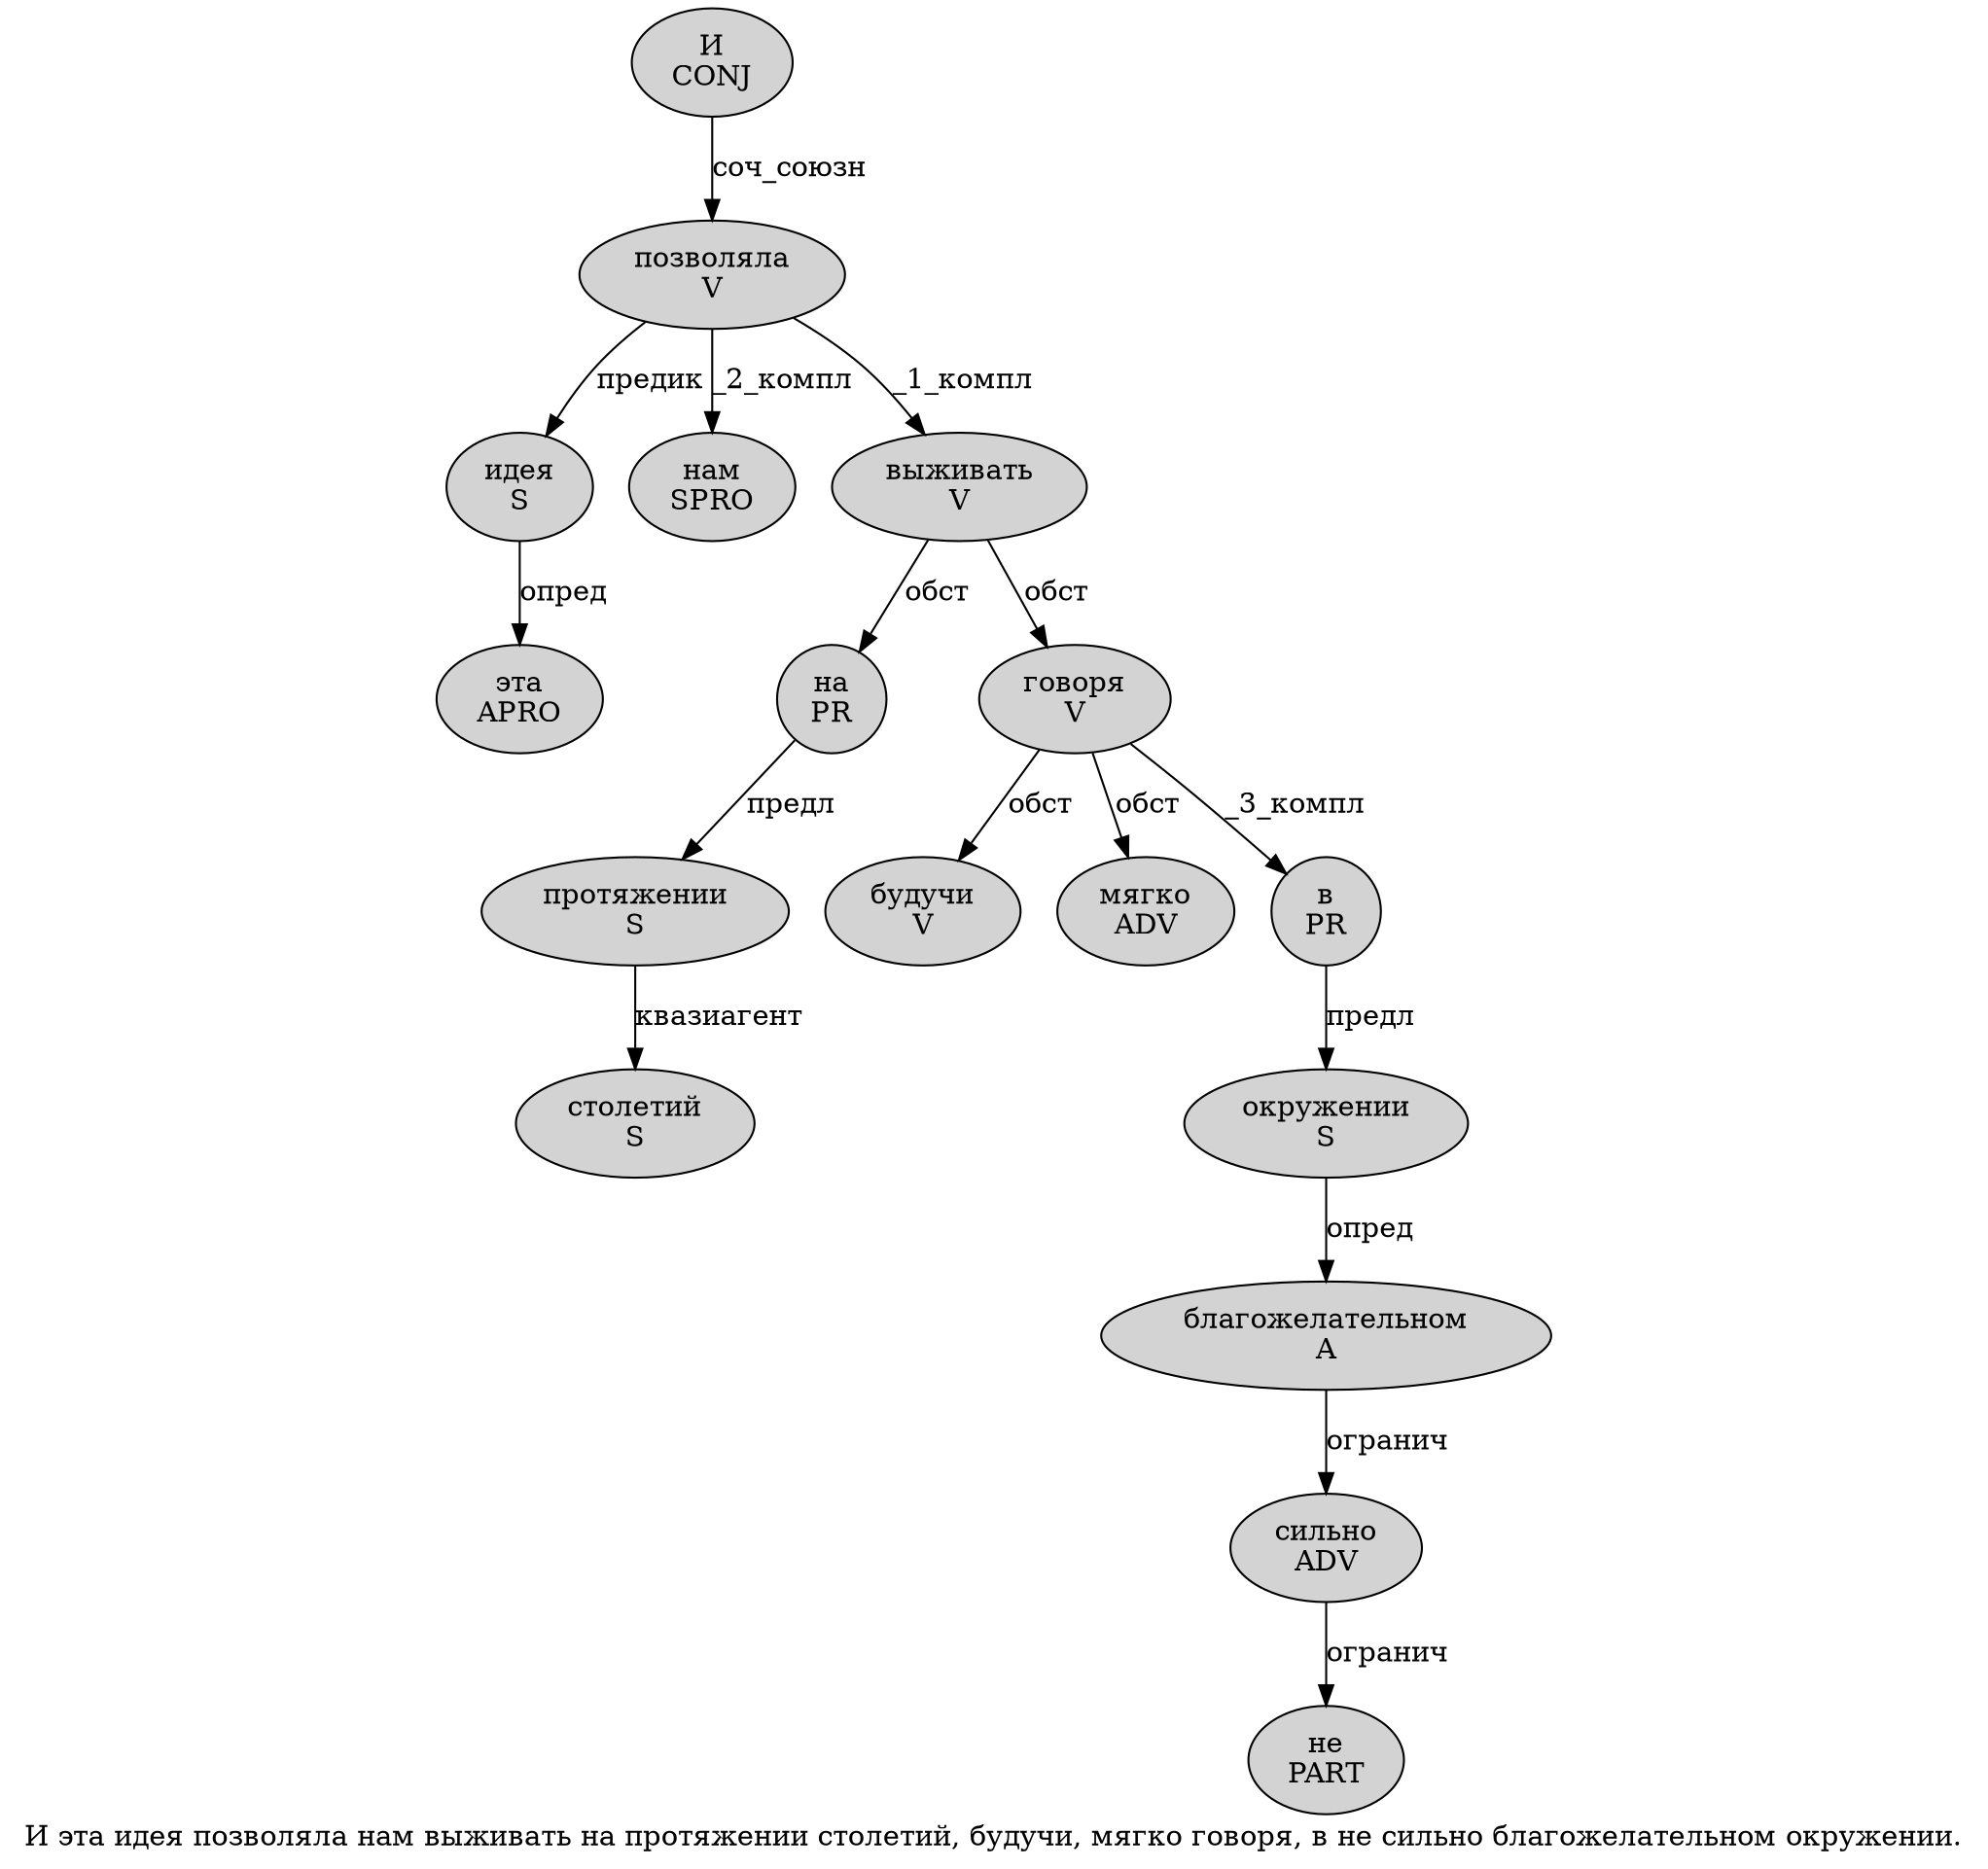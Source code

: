 digraph SENTENCE_1520 {
	graph [label="И эта идея позволяла нам выживать на протяжении столетий, будучи, мягко говоря, в не сильно благожелательном окружении."]
	node [style=filled]
		0 [label="И
CONJ" color="" fillcolor=lightgray penwidth=1 shape=ellipse]
		1 [label="эта
APRO" color="" fillcolor=lightgray penwidth=1 shape=ellipse]
		2 [label="идея
S" color="" fillcolor=lightgray penwidth=1 shape=ellipse]
		3 [label="позволяла
V" color="" fillcolor=lightgray penwidth=1 shape=ellipse]
		4 [label="нам
SPRO" color="" fillcolor=lightgray penwidth=1 shape=ellipse]
		5 [label="выживать
V" color="" fillcolor=lightgray penwidth=1 shape=ellipse]
		6 [label="на
PR" color="" fillcolor=lightgray penwidth=1 shape=ellipse]
		7 [label="протяжении
S" color="" fillcolor=lightgray penwidth=1 shape=ellipse]
		8 [label="столетий
S" color="" fillcolor=lightgray penwidth=1 shape=ellipse]
		10 [label="будучи
V" color="" fillcolor=lightgray penwidth=1 shape=ellipse]
		12 [label="мягко
ADV" color="" fillcolor=lightgray penwidth=1 shape=ellipse]
		13 [label="говоря
V" color="" fillcolor=lightgray penwidth=1 shape=ellipse]
		15 [label="в
PR" color="" fillcolor=lightgray penwidth=1 shape=ellipse]
		16 [label="не
PART" color="" fillcolor=lightgray penwidth=1 shape=ellipse]
		17 [label="сильно
ADV" color="" fillcolor=lightgray penwidth=1 shape=ellipse]
		18 [label="благожелательном
A" color="" fillcolor=lightgray penwidth=1 shape=ellipse]
		19 [label="окружении
S" color="" fillcolor=lightgray penwidth=1 shape=ellipse]
			0 -> 3 [label="соч_союзн"]
			13 -> 10 [label="обст"]
			13 -> 12 [label="обст"]
			13 -> 15 [label="_3_компл"]
			19 -> 18 [label="опред"]
			5 -> 6 [label="обст"]
			5 -> 13 [label="обст"]
			3 -> 2 [label="предик"]
			3 -> 4 [label="_2_компл"]
			3 -> 5 [label="_1_компл"]
			7 -> 8 [label="квазиагент"]
			18 -> 17 [label="огранич"]
			17 -> 16 [label="огранич"]
			2 -> 1 [label="опред"]
			6 -> 7 [label="предл"]
			15 -> 19 [label="предл"]
}